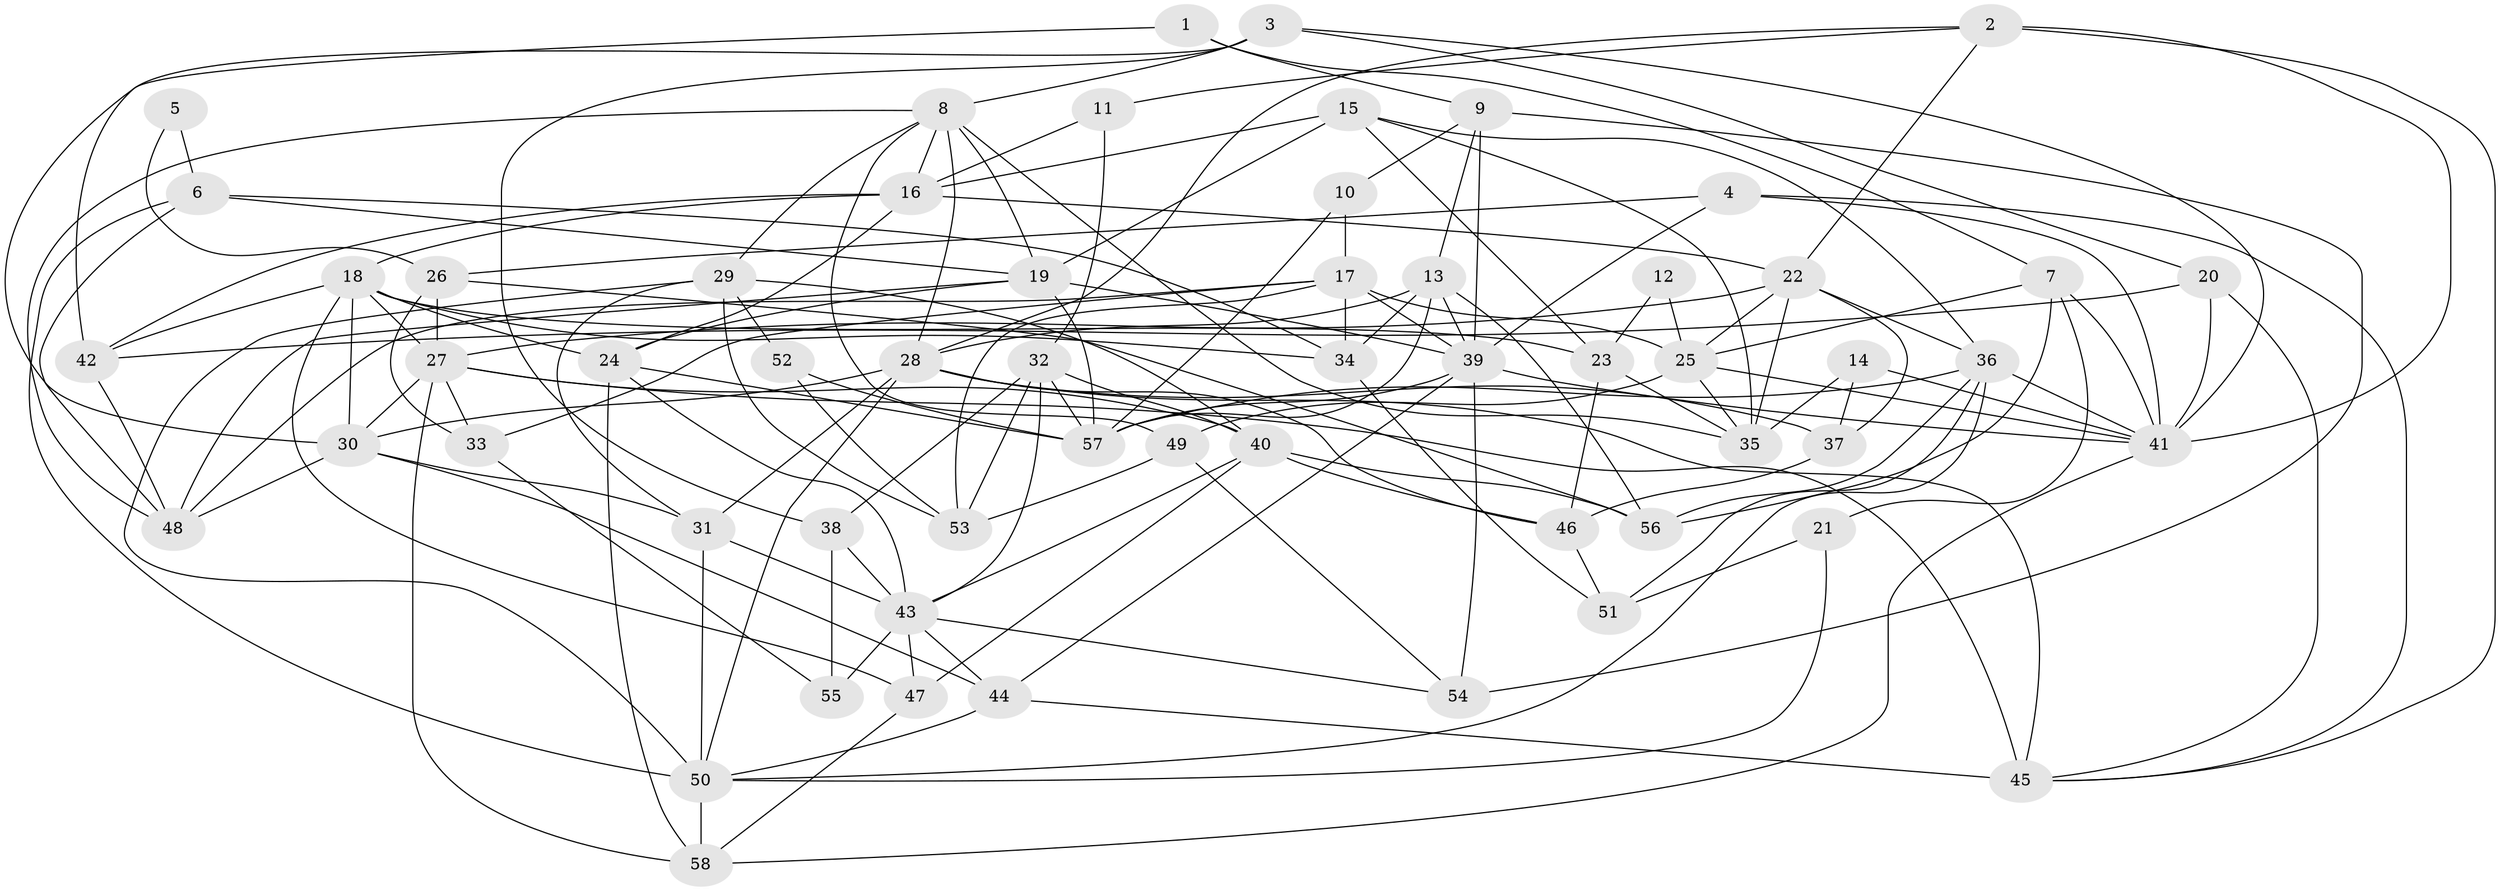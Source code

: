 // original degree distribution, {5: 0.19130434782608696, 3: 0.2956521739130435, 2: 0.1391304347826087, 7: 0.06956521739130435, 4: 0.22608695652173913, 6: 0.06956521739130435, 8: 0.008695652173913044}
// Generated by graph-tools (version 1.1) at 2025/02/03/09/25 03:02:00]
// undirected, 58 vertices, 158 edges
graph export_dot {
graph [start="1"]
  node [color=gray90,style=filled];
  1;
  2;
  3;
  4;
  5;
  6;
  7;
  8;
  9;
  10;
  11;
  12;
  13;
  14;
  15;
  16;
  17;
  18;
  19;
  20;
  21;
  22;
  23;
  24;
  25;
  26;
  27;
  28;
  29;
  30;
  31;
  32;
  33;
  34;
  35;
  36;
  37;
  38;
  39;
  40;
  41;
  42;
  43;
  44;
  45;
  46;
  47;
  48;
  49;
  50;
  51;
  52;
  53;
  54;
  55;
  56;
  57;
  58;
  1 -- 7 [weight=1.0];
  1 -- 9 [weight=1.0];
  1 -- 42 [weight=1.0];
  2 -- 11 [weight=1.0];
  2 -- 22 [weight=1.0];
  2 -- 28 [weight=1.0];
  2 -- 41 [weight=1.0];
  2 -- 45 [weight=1.0];
  3 -- 8 [weight=1.0];
  3 -- 20 [weight=1.0];
  3 -- 30 [weight=1.0];
  3 -- 38 [weight=1.0];
  3 -- 41 [weight=1.0];
  4 -- 26 [weight=1.0];
  4 -- 39 [weight=1.0];
  4 -- 41 [weight=1.0];
  4 -- 45 [weight=1.0];
  5 -- 6 [weight=1.0];
  5 -- 26 [weight=1.0];
  6 -- 19 [weight=1.0];
  6 -- 34 [weight=1.0];
  6 -- 48 [weight=1.0];
  6 -- 50 [weight=1.0];
  7 -- 21 [weight=1.0];
  7 -- 25 [weight=1.0];
  7 -- 41 [weight=1.0];
  7 -- 56 [weight=1.0];
  8 -- 16 [weight=1.0];
  8 -- 19 [weight=1.0];
  8 -- 28 [weight=1.0];
  8 -- 29 [weight=1.0];
  8 -- 35 [weight=1.0];
  8 -- 48 [weight=1.0];
  8 -- 49 [weight=1.0];
  9 -- 10 [weight=1.0];
  9 -- 13 [weight=1.0];
  9 -- 39 [weight=1.0];
  9 -- 54 [weight=1.0];
  10 -- 17 [weight=2.0];
  10 -- 57 [weight=1.0];
  11 -- 16 [weight=1.0];
  11 -- 32 [weight=1.0];
  12 -- 23 [weight=1.0];
  12 -- 25 [weight=1.0];
  13 -- 28 [weight=1.0];
  13 -- 34 [weight=1.0];
  13 -- 39 [weight=1.0];
  13 -- 56 [weight=1.0];
  13 -- 57 [weight=1.0];
  14 -- 35 [weight=1.0];
  14 -- 37 [weight=1.0];
  14 -- 41 [weight=1.0];
  15 -- 16 [weight=1.0];
  15 -- 19 [weight=2.0];
  15 -- 23 [weight=1.0];
  15 -- 35 [weight=1.0];
  15 -- 36 [weight=1.0];
  16 -- 18 [weight=1.0];
  16 -- 22 [weight=1.0];
  16 -- 24 [weight=1.0];
  16 -- 42 [weight=1.0];
  17 -- 25 [weight=1.0];
  17 -- 33 [weight=1.0];
  17 -- 34 [weight=1.0];
  17 -- 39 [weight=1.0];
  17 -- 48 [weight=1.0];
  17 -- 53 [weight=1.0];
  18 -- 23 [weight=1.0];
  18 -- 24 [weight=1.0];
  18 -- 27 [weight=2.0];
  18 -- 30 [weight=1.0];
  18 -- 34 [weight=1.0];
  18 -- 42 [weight=1.0];
  18 -- 47 [weight=1.0];
  19 -- 24 [weight=1.0];
  19 -- 39 [weight=1.0];
  19 -- 48 [weight=1.0];
  19 -- 57 [weight=1.0];
  20 -- 41 [weight=1.0];
  20 -- 42 [weight=1.0];
  20 -- 45 [weight=1.0];
  21 -- 50 [weight=1.0];
  21 -- 51 [weight=1.0];
  22 -- 25 [weight=1.0];
  22 -- 27 [weight=1.0];
  22 -- 35 [weight=1.0];
  22 -- 36 [weight=1.0];
  22 -- 37 [weight=1.0];
  23 -- 35 [weight=1.0];
  23 -- 46 [weight=1.0];
  24 -- 43 [weight=1.0];
  24 -- 57 [weight=1.0];
  24 -- 58 [weight=1.0];
  25 -- 35 [weight=1.0];
  25 -- 41 [weight=1.0];
  25 -- 49 [weight=1.0];
  26 -- 27 [weight=1.0];
  26 -- 33 [weight=1.0];
  26 -- 56 [weight=1.0];
  27 -- 30 [weight=1.0];
  27 -- 33 [weight=2.0];
  27 -- 40 [weight=1.0];
  27 -- 45 [weight=1.0];
  27 -- 58 [weight=1.0];
  28 -- 30 [weight=2.0];
  28 -- 31 [weight=1.0];
  28 -- 37 [weight=1.0];
  28 -- 45 [weight=3.0];
  28 -- 46 [weight=1.0];
  28 -- 50 [weight=1.0];
  29 -- 31 [weight=1.0];
  29 -- 40 [weight=1.0];
  29 -- 50 [weight=1.0];
  29 -- 52 [weight=1.0];
  29 -- 53 [weight=1.0];
  30 -- 31 [weight=1.0];
  30 -- 44 [weight=1.0];
  30 -- 48 [weight=1.0];
  31 -- 43 [weight=2.0];
  31 -- 50 [weight=2.0];
  32 -- 38 [weight=1.0];
  32 -- 40 [weight=1.0];
  32 -- 43 [weight=1.0];
  32 -- 53 [weight=1.0];
  32 -- 57 [weight=2.0];
  33 -- 55 [weight=1.0];
  34 -- 51 [weight=1.0];
  36 -- 41 [weight=1.0];
  36 -- 50 [weight=1.0];
  36 -- 51 [weight=1.0];
  36 -- 56 [weight=1.0];
  36 -- 57 [weight=1.0];
  37 -- 46 [weight=1.0];
  38 -- 43 [weight=1.0];
  38 -- 55 [weight=1.0];
  39 -- 41 [weight=1.0];
  39 -- 44 [weight=1.0];
  39 -- 54 [weight=1.0];
  39 -- 57 [weight=1.0];
  40 -- 43 [weight=1.0];
  40 -- 46 [weight=1.0];
  40 -- 47 [weight=1.0];
  40 -- 56 [weight=1.0];
  41 -- 58 [weight=1.0];
  42 -- 48 [weight=1.0];
  43 -- 44 [weight=1.0];
  43 -- 47 [weight=1.0];
  43 -- 54 [weight=1.0];
  43 -- 55 [weight=1.0];
  44 -- 45 [weight=1.0];
  44 -- 50 [weight=1.0];
  46 -- 51 [weight=1.0];
  47 -- 58 [weight=1.0];
  49 -- 53 [weight=1.0];
  49 -- 54 [weight=1.0];
  50 -- 58 [weight=1.0];
  52 -- 53 [weight=1.0];
  52 -- 57 [weight=1.0];
}
